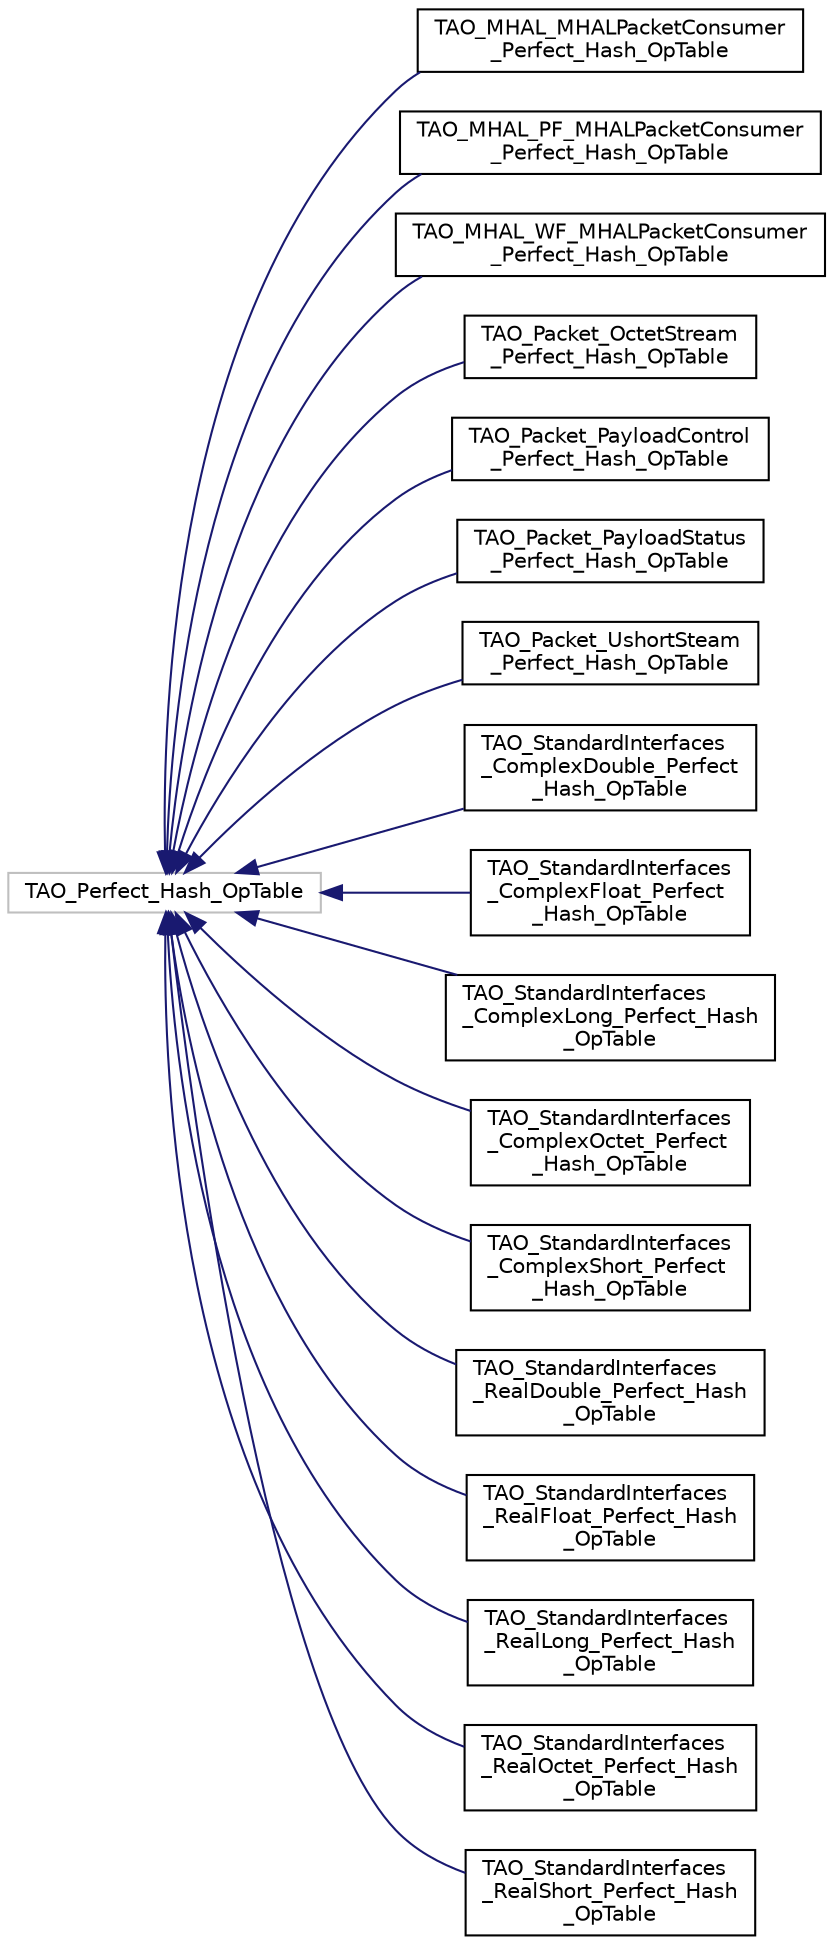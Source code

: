 digraph "Graphical Class Hierarchy"
{
 // INTERACTIVE_SVG=YES
  edge [fontname="Helvetica",fontsize="10",labelfontname="Helvetica",labelfontsize="10"];
  node [fontname="Helvetica",fontsize="10",shape=record];
  rankdir="LR";
  Node1 [label="TAO_Perfect_Hash_OpTable",height=0.2,width=0.4,color="grey75", fillcolor="white", style="filled"];
  Node1 -> Node2 [dir="back",color="midnightblue",fontsize="10",style="solid",fontname="Helvetica"];
  Node2 [label="TAO_MHAL_MHALPacketConsumer\l_Perfect_Hash_OpTable",height=0.2,width=0.4,color="black", fillcolor="white", style="filled",URL="$class_t_a_o___m_h_a_l___m_h_a_l_packet_consumer___perfect___hash___op_table.html"];
  Node1 -> Node3 [dir="back",color="midnightblue",fontsize="10",style="solid",fontname="Helvetica"];
  Node3 [label="TAO_MHAL_PF_MHALPacketConsumer\l_Perfect_Hash_OpTable",height=0.2,width=0.4,color="black", fillcolor="white", style="filled",URL="$class_t_a_o___m_h_a_l___p_f___m_h_a_l_packet_consumer___perfect___hash___op_table.html"];
  Node1 -> Node4 [dir="back",color="midnightblue",fontsize="10",style="solid",fontname="Helvetica"];
  Node4 [label="TAO_MHAL_WF_MHALPacketConsumer\l_Perfect_Hash_OpTable",height=0.2,width=0.4,color="black", fillcolor="white", style="filled",URL="$class_t_a_o___m_h_a_l___w_f___m_h_a_l_packet_consumer___perfect___hash___op_table.html"];
  Node1 -> Node5 [dir="back",color="midnightblue",fontsize="10",style="solid",fontname="Helvetica"];
  Node5 [label="TAO_Packet_OctetStream\l_Perfect_Hash_OpTable",height=0.2,width=0.4,color="black", fillcolor="white", style="filled",URL="$class_t_a_o___packet___octet_stream___perfect___hash___op_table.html"];
  Node1 -> Node6 [dir="back",color="midnightblue",fontsize="10",style="solid",fontname="Helvetica"];
  Node6 [label="TAO_Packet_PayloadControl\l_Perfect_Hash_OpTable",height=0.2,width=0.4,color="black", fillcolor="white", style="filled",URL="$class_t_a_o___packet___payload_control___perfect___hash___op_table.html"];
  Node1 -> Node7 [dir="back",color="midnightblue",fontsize="10",style="solid",fontname="Helvetica"];
  Node7 [label="TAO_Packet_PayloadStatus\l_Perfect_Hash_OpTable",height=0.2,width=0.4,color="black", fillcolor="white", style="filled",URL="$class_t_a_o___packet___payload_status___perfect___hash___op_table.html"];
  Node1 -> Node8 [dir="back",color="midnightblue",fontsize="10",style="solid",fontname="Helvetica"];
  Node8 [label="TAO_Packet_UshortSteam\l_Perfect_Hash_OpTable",height=0.2,width=0.4,color="black", fillcolor="white", style="filled",URL="$class_t_a_o___packet___ushort_steam___perfect___hash___op_table.html"];
  Node1 -> Node9 [dir="back",color="midnightblue",fontsize="10",style="solid",fontname="Helvetica"];
  Node9 [label="TAO_StandardInterfaces\l_ComplexDouble_Perfect\l_Hash_OpTable",height=0.2,width=0.4,color="black", fillcolor="white", style="filled",URL="$class_t_a_o___standard_interfaces___complex_double___perfect___hash___op_table.html"];
  Node1 -> Node10 [dir="back",color="midnightblue",fontsize="10",style="solid",fontname="Helvetica"];
  Node10 [label="TAO_StandardInterfaces\l_ComplexFloat_Perfect\l_Hash_OpTable",height=0.2,width=0.4,color="black", fillcolor="white", style="filled",URL="$class_t_a_o___standard_interfaces___complex_float___perfect___hash___op_table.html"];
  Node1 -> Node11 [dir="back",color="midnightblue",fontsize="10",style="solid",fontname="Helvetica"];
  Node11 [label="TAO_StandardInterfaces\l_ComplexLong_Perfect_Hash\l_OpTable",height=0.2,width=0.4,color="black", fillcolor="white", style="filled",URL="$class_t_a_o___standard_interfaces___complex_long___perfect___hash___op_table.html"];
  Node1 -> Node12 [dir="back",color="midnightblue",fontsize="10",style="solid",fontname="Helvetica"];
  Node12 [label="TAO_StandardInterfaces\l_ComplexOctet_Perfect\l_Hash_OpTable",height=0.2,width=0.4,color="black", fillcolor="white", style="filled",URL="$class_t_a_o___standard_interfaces___complex_octet___perfect___hash___op_table.html"];
  Node1 -> Node13 [dir="back",color="midnightblue",fontsize="10",style="solid",fontname="Helvetica"];
  Node13 [label="TAO_StandardInterfaces\l_ComplexShort_Perfect\l_Hash_OpTable",height=0.2,width=0.4,color="black", fillcolor="white", style="filled",URL="$class_t_a_o___standard_interfaces___complex_short___perfect___hash___op_table.html"];
  Node1 -> Node14 [dir="back",color="midnightblue",fontsize="10",style="solid",fontname="Helvetica"];
  Node14 [label="TAO_StandardInterfaces\l_RealDouble_Perfect_Hash\l_OpTable",height=0.2,width=0.4,color="black", fillcolor="white", style="filled",URL="$class_t_a_o___standard_interfaces___real_double___perfect___hash___op_table.html"];
  Node1 -> Node15 [dir="back",color="midnightblue",fontsize="10",style="solid",fontname="Helvetica"];
  Node15 [label="TAO_StandardInterfaces\l_RealFloat_Perfect_Hash\l_OpTable",height=0.2,width=0.4,color="black", fillcolor="white", style="filled",URL="$class_t_a_o___standard_interfaces___real_float___perfect___hash___op_table.html"];
  Node1 -> Node16 [dir="back",color="midnightblue",fontsize="10",style="solid",fontname="Helvetica"];
  Node16 [label="TAO_StandardInterfaces\l_RealLong_Perfect_Hash\l_OpTable",height=0.2,width=0.4,color="black", fillcolor="white", style="filled",URL="$class_t_a_o___standard_interfaces___real_long___perfect___hash___op_table.html"];
  Node1 -> Node17 [dir="back",color="midnightblue",fontsize="10",style="solid",fontname="Helvetica"];
  Node17 [label="TAO_StandardInterfaces\l_RealOctet_Perfect_Hash\l_OpTable",height=0.2,width=0.4,color="black", fillcolor="white", style="filled",URL="$class_t_a_o___standard_interfaces___real_octet___perfect___hash___op_table.html"];
  Node1 -> Node18 [dir="back",color="midnightblue",fontsize="10",style="solid",fontname="Helvetica"];
  Node18 [label="TAO_StandardInterfaces\l_RealShort_Perfect_Hash\l_OpTable",height=0.2,width=0.4,color="black", fillcolor="white", style="filled",URL="$class_t_a_o___standard_interfaces___real_short___perfect___hash___op_table.html"];
}
